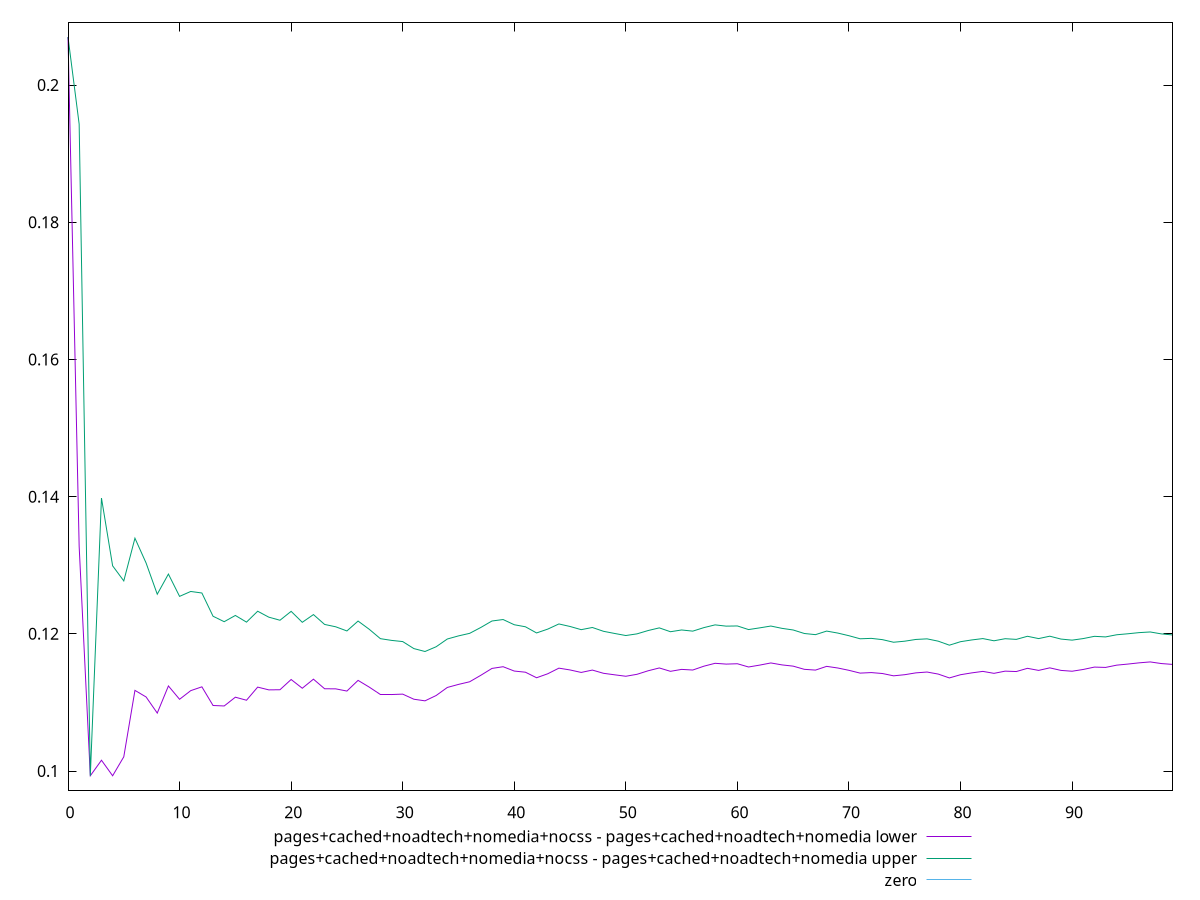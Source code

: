 reset

$pagesCachedNoadtechNomediaNocssPagesCachedNoadtechNomediaLower <<EOF
0 0.2069921650926101
1 0.13275897783038348
2 0.09931506206323537
3 0.10157484781502252
4 0.09930897791140013
5 0.10207675979436097
6 0.11175715445089378
7 0.1107959268026969
8 0.1084476621956983
9 0.11240254382150269
10 0.11045847906052231
11 0.1117190579407452
12 0.11227403906242328
13 0.10955472793654332
14 0.10948652357006233
15 0.11076254407525556
16 0.11032102501151225
17 0.11223311211663917
18 0.1118302428880017
19 0.11185177974798223
20 0.11334252894942688
21 0.11206978169754434
22 0.11339160394614226
23 0.11199603014502062
24 0.11197904364067868
25 0.11165918864118521
26 0.11321552979336777
27 0.11223578458410198
28 0.11115665170946021
29 0.111151799946913
30 0.11121188492809686
31 0.11046882161019314
32 0.11023241381665266
33 0.1110103957576144
34 0.11218435002479496
35 0.11262865262364678
36 0.11301145232147904
37 0.11395465668852527
38 0.1149581398013802
39 0.11520785137315222
40 0.11457519820675731
41 0.11440746646316269
42 0.11359873505856569
43 0.11417855754272102
44 0.11499803984432742
45 0.11473519274356511
46 0.11437315307671186
47 0.11471777940805772
48 0.11424713911183959
49 0.11402598380785306
50 0.11381622511024188
51 0.1140999246806365
52 0.11461524508930226
53 0.11502640887118394
54 0.11453534797667274
55 0.11481763772585199
56 0.1147254778208258
57 0.11528572263159752
58 0.11570467587468714
59 0.11558894718039117
60 0.11564006971338457
61 0.11516778825417145
62 0.11544147743534745
63 0.11575624197172757
64 0.1154716986815644
65 0.11529074772442902
66 0.11482685971311352
67 0.11471553978564375
68 0.11526031656663921
69 0.11501904342389696
70 0.11468096445156359
71 0.11427512397058479
72 0.11435194622154565
73 0.11421557046195323
74 0.11387903226381962
75 0.11404367699371872
76 0.11431054972757203
77 0.11443136008588965
78 0.11413478726764884
79 0.11357155061426503
80 0.11404034156238978
81 0.11430701600431534
82 0.1145263266279903
83 0.11424095408401273
84 0.11456107280849155
85 0.11450384043164345
86 0.11497297731793361
87 0.11466963276364807
88 0.11504189488593436
89 0.11467080001147843
90 0.11454961493223083
91 0.11480706550668647
92 0.11515290827111817
93 0.11510413862068702
94 0.11543583485519222
95 0.11559268357538281
96 0.11577132999553001
97 0.11590568657346435
98 0.11566868541803932
99 0.11554404366160659
EOF

$pagesCachedNoadtechNomediaNocssPagesCachedNoadtechNomediaUpper <<EOF
0 0.2069921650926101
1 0.19430333722653925
2 0.09931506206323537
3 0.1397924507992387
4 0.1299139133829933
5 0.12771493358651628
6 0.133938021681371
7 0.1303237020369653
8 0.12577605313898083
9 0.1287125645831754
10 0.1254617087361709
11 0.12617642137277918
12 0.12595239414921489
13 0.1225655719991917
14 0.12177072872437128
15 0.12267923776787558
16 0.12170804037469446
17 0.12329610796784046
18 0.12242867939702384
19 0.12198075076250957
20 0.12327934743796552
21 0.12168049854723828
22 0.12280693919266247
23 0.12137089257529328
24 0.1210251670778344
25 0.12042104078685031
26 0.12186219615422314
27 0.12066642146062058
28 0.11929731511286001
29 0.11904501732948607
30 0.11887230784974034
31 0.11784982926604157
32 0.1174248939181674
33 0.11811858457133939
34 0.11924667721838736
35 0.11969971616490478
36 0.12007182622235289
37 0.12092669967039434
38 0.12187076789200274
39 0.12208435173998637
40 0.12132563036902556
41 0.12102980186561929
42 0.12013043131541609
43 0.12068783283480286
44 0.12144015461260883
45 0.12107271388882238
46 0.1206090011331446
47 0.12092545547255551
48 0.12036834438021549
49 0.12005293544087853
50 0.11975275282541635
51 0.11999564970949024
52 0.12048161410547126
53 0.12086787374076106
54 0.12030665758039984
55 0.1205633605365751
56 0.12039329866729527
57 0.12090875079514497
58 0.12130644436713744
59 0.12112154759834612
60 0.12114946672788386
61 0.12062225980813462
62 0.12087046805149841
63 0.12113603188330696
64 0.12079794222200543
65 0.12056226285482322
66 0.12005036109901773
67 0.11988106493133321
68 0.12040132864832082
69 0.12011163389987106
70 0.11972528769943594
71 0.11927888304854586
72 0.11933885559779611
73 0.11915415485539423
74 0.11877497029017842
75 0.11892895847627587
76 0.11918278251949001
77 0.11926891843834204
78 0.11893164302910428
79 0.11834703882751664
80 0.11885490330155297
81 0.11910769581471084
82 0.11930924660918078
83 0.11898710357845806
84 0.11928993414790616
85 0.11919189680370819
86 0.11964456148417517
87 0.11930671954951298
88 0.11965648965014314
89 0.11923828279741124
90 0.119081917734824
91 0.11931079237162227
92 0.11963605664355555
93 0.1195511881742779
94 0.11986528599396866
95 0.12000931719140502
96 0.12017590510537997
97 0.12027298682228592
98 0.11999213060832159
99 0.1198390530834817
EOF

set key outside below
set xrange [0:99]
set yrange [0.09715531416777592:0.20914582883623428]
set trange [0.09715531416777592:0.20914582883623428]
set terminal svg size 640, 520 enhanced background rgb 'white'
set output "report_00019_2021-02-10T18-14-37.922Z//meta/scoreEstimate/diff/4_sub_3.svg"

plot $pagesCachedNoadtechNomediaNocssPagesCachedNoadtechNomediaLower title "pages+cached+noadtech+nomedia+nocss - pages+cached+noadtech+nomedia lower" with line, \
     $pagesCachedNoadtechNomediaNocssPagesCachedNoadtechNomediaUpper title "pages+cached+noadtech+nomedia+nocss - pages+cached+noadtech+nomedia upper" with line, \
     0 title "zero"

reset
